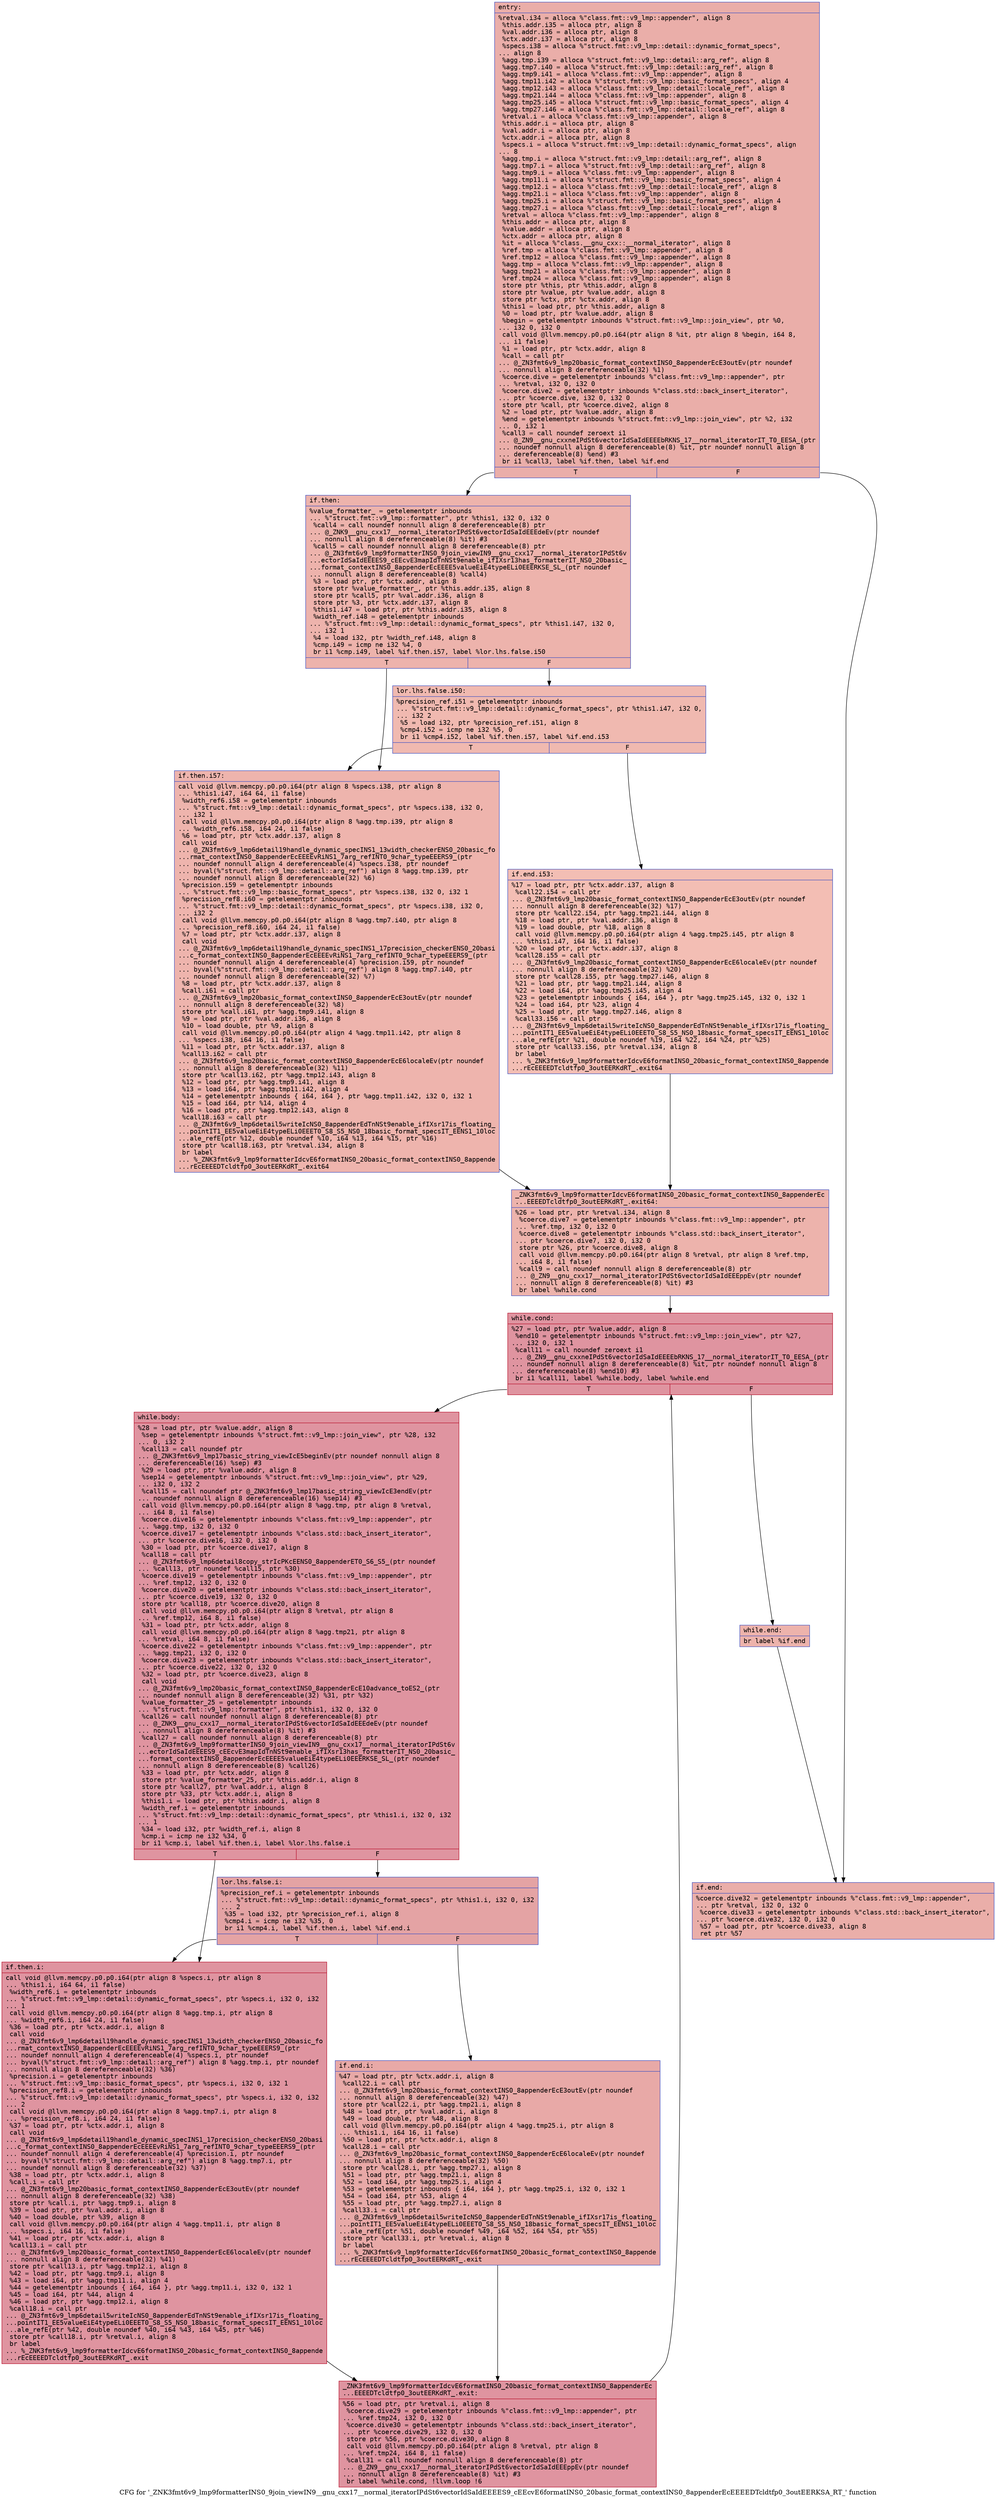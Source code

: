 digraph "CFG for '_ZNK3fmt6v9_lmp9formatterINS0_9join_viewIN9__gnu_cxx17__normal_iteratorIPdSt6vectorIdSaIdEEEES9_cEEcvE6formatINS0_20basic_format_contextINS0_8appenderEcEEEEDTcldtfp0_3outEERKSA_RT_' function" {
	label="CFG for '_ZNK3fmt6v9_lmp9formatterINS0_9join_viewIN9__gnu_cxx17__normal_iteratorIPdSt6vectorIdSaIdEEEES9_cEEcvE6formatINS0_20basic_format_contextINS0_8appenderEcEEEEDTcldtfp0_3outEERKSA_RT_' function";

	Node0x556bfea5e9f0 [shape=record,color="#3d50c3ff", style=filled, fillcolor="#d0473d70" fontname="Courier",label="{entry:\l|  %retval.i34 = alloca %\"class.fmt::v9_lmp::appender\", align 8\l  %this.addr.i35 = alloca ptr, align 8\l  %val.addr.i36 = alloca ptr, align 8\l  %ctx.addr.i37 = alloca ptr, align 8\l  %specs.i38 = alloca %\"struct.fmt::v9_lmp::detail::dynamic_format_specs\",\l... align 8\l  %agg.tmp.i39 = alloca %\"struct.fmt::v9_lmp::detail::arg_ref\", align 8\l  %agg.tmp7.i40 = alloca %\"struct.fmt::v9_lmp::detail::arg_ref\", align 8\l  %agg.tmp9.i41 = alloca %\"class.fmt::v9_lmp::appender\", align 8\l  %agg.tmp11.i42 = alloca %\"struct.fmt::v9_lmp::basic_format_specs\", align 4\l  %agg.tmp12.i43 = alloca %\"class.fmt::v9_lmp::detail::locale_ref\", align 8\l  %agg.tmp21.i44 = alloca %\"class.fmt::v9_lmp::appender\", align 8\l  %agg.tmp25.i45 = alloca %\"struct.fmt::v9_lmp::basic_format_specs\", align 4\l  %agg.tmp27.i46 = alloca %\"class.fmt::v9_lmp::detail::locale_ref\", align 8\l  %retval.i = alloca %\"class.fmt::v9_lmp::appender\", align 8\l  %this.addr.i = alloca ptr, align 8\l  %val.addr.i = alloca ptr, align 8\l  %ctx.addr.i = alloca ptr, align 8\l  %specs.i = alloca %\"struct.fmt::v9_lmp::detail::dynamic_format_specs\", align\l... 8\l  %agg.tmp.i = alloca %\"struct.fmt::v9_lmp::detail::arg_ref\", align 8\l  %agg.tmp7.i = alloca %\"struct.fmt::v9_lmp::detail::arg_ref\", align 8\l  %agg.tmp9.i = alloca %\"class.fmt::v9_lmp::appender\", align 8\l  %agg.tmp11.i = alloca %\"struct.fmt::v9_lmp::basic_format_specs\", align 4\l  %agg.tmp12.i = alloca %\"class.fmt::v9_lmp::detail::locale_ref\", align 8\l  %agg.tmp21.i = alloca %\"class.fmt::v9_lmp::appender\", align 8\l  %agg.tmp25.i = alloca %\"struct.fmt::v9_lmp::basic_format_specs\", align 4\l  %agg.tmp27.i = alloca %\"class.fmt::v9_lmp::detail::locale_ref\", align 8\l  %retval = alloca %\"class.fmt::v9_lmp::appender\", align 8\l  %this.addr = alloca ptr, align 8\l  %value.addr = alloca ptr, align 8\l  %ctx.addr = alloca ptr, align 8\l  %it = alloca %\"class.__gnu_cxx::__normal_iterator\", align 8\l  %ref.tmp = alloca %\"class.fmt::v9_lmp::appender\", align 8\l  %ref.tmp12 = alloca %\"class.fmt::v9_lmp::appender\", align 8\l  %agg.tmp = alloca %\"class.fmt::v9_lmp::appender\", align 8\l  %agg.tmp21 = alloca %\"class.fmt::v9_lmp::appender\", align 8\l  %ref.tmp24 = alloca %\"class.fmt::v9_lmp::appender\", align 8\l  store ptr %this, ptr %this.addr, align 8\l  store ptr %value, ptr %value.addr, align 8\l  store ptr %ctx, ptr %ctx.addr, align 8\l  %this1 = load ptr, ptr %this.addr, align 8\l  %0 = load ptr, ptr %value.addr, align 8\l  %begin = getelementptr inbounds %\"struct.fmt::v9_lmp::join_view\", ptr %0,\l... i32 0, i32 0\l  call void @llvm.memcpy.p0.p0.i64(ptr align 8 %it, ptr align 8 %begin, i64 8,\l... i1 false)\l  %1 = load ptr, ptr %ctx.addr, align 8\l  %call = call ptr\l... @_ZN3fmt6v9_lmp20basic_format_contextINS0_8appenderEcE3outEv(ptr noundef\l... nonnull align 8 dereferenceable(32) %1)\l  %coerce.dive = getelementptr inbounds %\"class.fmt::v9_lmp::appender\", ptr\l... %retval, i32 0, i32 0\l  %coerce.dive2 = getelementptr inbounds %\"class.std::back_insert_iterator\",\l... ptr %coerce.dive, i32 0, i32 0\l  store ptr %call, ptr %coerce.dive2, align 8\l  %2 = load ptr, ptr %value.addr, align 8\l  %end = getelementptr inbounds %\"struct.fmt::v9_lmp::join_view\", ptr %2, i32\l... 0, i32 1\l  %call3 = call noundef zeroext i1\l... @_ZN9__gnu_cxxneIPdSt6vectorIdSaIdEEEEbRKNS_17__normal_iteratorIT_T0_EESA_(ptr\l... noundef nonnull align 8 dereferenceable(8) %it, ptr noundef nonnull align 8\l... dereferenceable(8) %end) #3\l  br i1 %call3, label %if.then, label %if.end\l|{<s0>T|<s1>F}}"];
	Node0x556bfea5e9f0:s0 -> Node0x556bfea61110[tooltip="entry -> if.then\nProbability 50.00%" ];
	Node0x556bfea5e9f0:s1 -> Node0x556bfea61160[tooltip="entry -> if.end\nProbability 50.00%" ];
	Node0x556bfea61110 [shape=record,color="#3d50c3ff", style=filled, fillcolor="#d6524470" fontname="Courier",label="{if.then:\l|  %value_formatter_ = getelementptr inbounds\l... %\"struct.fmt::v9_lmp::formatter\", ptr %this1, i32 0, i32 0\l  %call4 = call noundef nonnull align 8 dereferenceable(8) ptr\l... @_ZNK9__gnu_cxx17__normal_iteratorIPdSt6vectorIdSaIdEEEdeEv(ptr noundef\l... nonnull align 8 dereferenceable(8) %it) #3\l  %call5 = call noundef nonnull align 8 dereferenceable(8) ptr\l... @_ZN3fmt6v9_lmp9formatterINS0_9join_viewIN9__gnu_cxx17__normal_iteratorIPdSt6v\l...ectorIdSaIdEEEES9_cEEcvE3mapIdTnNSt9enable_ifIXsr13has_formatterIT_NS0_20basic_\l...format_contextINS0_8appenderEcEEEE5valueEiE4typeELi0EEERKSE_SL_(ptr noundef\l... nonnull align 8 dereferenceable(8) %call4)\l  %3 = load ptr, ptr %ctx.addr, align 8\l  store ptr %value_formatter_, ptr %this.addr.i35, align 8\l  store ptr %call5, ptr %val.addr.i36, align 8\l  store ptr %3, ptr %ctx.addr.i37, align 8\l  %this1.i47 = load ptr, ptr %this.addr.i35, align 8\l  %width_ref.i48 = getelementptr inbounds\l... %\"struct.fmt::v9_lmp::detail::dynamic_format_specs\", ptr %this1.i47, i32 0,\l... i32 1\l  %4 = load i32, ptr %width_ref.i48, align 8\l  %cmp.i49 = icmp ne i32 %4, 0\l  br i1 %cmp.i49, label %if.then.i57, label %lor.lhs.false.i50\l|{<s0>T|<s1>F}}"];
	Node0x556bfea61110:s0 -> Node0x556bfea62030[tooltip="if.then -> if.then.i57\nProbability 62.50%" ];
	Node0x556bfea61110:s1 -> Node0x556bfea62140[tooltip="if.then -> lor.lhs.false.i50\nProbability 37.50%" ];
	Node0x556bfea62140 [shape=record,color="#3d50c3ff", style=filled, fillcolor="#de614d70" fontname="Courier",label="{lor.lhs.false.i50:\l|  %precision_ref.i51 = getelementptr inbounds\l... %\"struct.fmt::v9_lmp::detail::dynamic_format_specs\", ptr %this1.i47, i32 0,\l... i32 2\l  %5 = load i32, ptr %precision_ref.i51, align 8\l  %cmp4.i52 = icmp ne i32 %5, 0\l  br i1 %cmp4.i52, label %if.then.i57, label %if.end.i53\l|{<s0>T|<s1>F}}"];
	Node0x556bfea62140:s0 -> Node0x556bfea62030[tooltip="lor.lhs.false.i50 -> if.then.i57\nProbability 62.50%" ];
	Node0x556bfea62140:s1 -> Node0x556bfea62550[tooltip="lor.lhs.false.i50 -> if.end.i53\nProbability 37.50%" ];
	Node0x556bfea62030 [shape=record,color="#3d50c3ff", style=filled, fillcolor="#d8564670" fontname="Courier",label="{if.then.i57:\l|  call void @llvm.memcpy.p0.p0.i64(ptr align 8 %specs.i38, ptr align 8\l... %this1.i47, i64 64, i1 false)\l  %width_ref6.i58 = getelementptr inbounds\l... %\"struct.fmt::v9_lmp::detail::dynamic_format_specs\", ptr %specs.i38, i32 0,\l... i32 1\l  call void @llvm.memcpy.p0.p0.i64(ptr align 8 %agg.tmp.i39, ptr align 8\l... %width_ref6.i58, i64 24, i1 false)\l  %6 = load ptr, ptr %ctx.addr.i37, align 8\l  call void\l... @_ZN3fmt6v9_lmp6detail19handle_dynamic_specINS1_13width_checkerENS0_20basic_fo\l...rmat_contextINS0_8appenderEcEEEEvRiNS1_7arg_refINT0_9char_typeEEERS9_(ptr\l... noundef nonnull align 4 dereferenceable(4) %specs.i38, ptr noundef\l... byval(%\"struct.fmt::v9_lmp::detail::arg_ref\") align 8 %agg.tmp.i39, ptr\l... noundef nonnull align 8 dereferenceable(32) %6)\l  %precision.i59 = getelementptr inbounds\l... %\"struct.fmt::v9_lmp::basic_format_specs\", ptr %specs.i38, i32 0, i32 1\l  %precision_ref8.i60 = getelementptr inbounds\l... %\"struct.fmt::v9_lmp::detail::dynamic_format_specs\", ptr %specs.i38, i32 0,\l... i32 2\l  call void @llvm.memcpy.p0.p0.i64(ptr align 8 %agg.tmp7.i40, ptr align 8\l... %precision_ref8.i60, i64 24, i1 false)\l  %7 = load ptr, ptr %ctx.addr.i37, align 8\l  call void\l... @_ZN3fmt6v9_lmp6detail19handle_dynamic_specINS1_17precision_checkerENS0_20basi\l...c_format_contextINS0_8appenderEcEEEEvRiNS1_7arg_refINT0_9char_typeEEERS9_(ptr\l... noundef nonnull align 4 dereferenceable(4) %precision.i59, ptr noundef\l... byval(%\"struct.fmt::v9_lmp::detail::arg_ref\") align 8 %agg.tmp7.i40, ptr\l... noundef nonnull align 8 dereferenceable(32) %7)\l  %8 = load ptr, ptr %ctx.addr.i37, align 8\l  %call.i61 = call ptr\l... @_ZN3fmt6v9_lmp20basic_format_contextINS0_8appenderEcE3outEv(ptr noundef\l... nonnull align 8 dereferenceable(32) %8)\l  store ptr %call.i61, ptr %agg.tmp9.i41, align 8\l  %9 = load ptr, ptr %val.addr.i36, align 8\l  %10 = load double, ptr %9, align 8\l  call void @llvm.memcpy.p0.p0.i64(ptr align 4 %agg.tmp11.i42, ptr align 8\l... %specs.i38, i64 16, i1 false)\l  %11 = load ptr, ptr %ctx.addr.i37, align 8\l  %call13.i62 = call ptr\l... @_ZN3fmt6v9_lmp20basic_format_contextINS0_8appenderEcE6localeEv(ptr noundef\l... nonnull align 8 dereferenceable(32) %11)\l  store ptr %call13.i62, ptr %agg.tmp12.i43, align 8\l  %12 = load ptr, ptr %agg.tmp9.i41, align 8\l  %13 = load i64, ptr %agg.tmp11.i42, align 4\l  %14 = getelementptr inbounds \{ i64, i64 \}, ptr %agg.tmp11.i42, i32 0, i32 1\l  %15 = load i64, ptr %14, align 4\l  %16 = load ptr, ptr %agg.tmp12.i43, align 8\l  %call18.i63 = call ptr\l... @_ZN3fmt6v9_lmp6detail5writeIcNS0_8appenderEdTnNSt9enable_ifIXsr17is_floating_\l...pointIT1_EE5valueEiE4typeELi0EEET0_S8_S5_NS0_18basic_format_specsIT_EENS1_10loc\l...ale_refE(ptr %12, double noundef %10, i64 %13, i64 %15, ptr %16)\l  store ptr %call18.i63, ptr %retval.i34, align 8\l  br label\l... %_ZNK3fmt6v9_lmp9formatterIdcvE6formatINS0_20basic_format_contextINS0_8appende\l...rEcEEEEDTcldtfp0_3outEERKdRT_.exit64\l}"];
	Node0x556bfea62030 -> Node0x556bfea651f0[tooltip="if.then.i57 -> _ZNK3fmt6v9_lmp9formatterIdcvE6formatINS0_20basic_format_contextINS0_8appenderEcEEEEDTcldtfp0_3outEERKdRT_.exit64\nProbability 100.00%" ];
	Node0x556bfea62550 [shape=record,color="#3d50c3ff", style=filled, fillcolor="#e36c5570" fontname="Courier",label="{if.end.i53:\l|  %17 = load ptr, ptr %ctx.addr.i37, align 8\l  %call22.i54 = call ptr\l... @_ZN3fmt6v9_lmp20basic_format_contextINS0_8appenderEcE3outEv(ptr noundef\l... nonnull align 8 dereferenceable(32) %17)\l  store ptr %call22.i54, ptr %agg.tmp21.i44, align 8\l  %18 = load ptr, ptr %val.addr.i36, align 8\l  %19 = load double, ptr %18, align 8\l  call void @llvm.memcpy.p0.p0.i64(ptr align 4 %agg.tmp25.i45, ptr align 8\l... %this1.i47, i64 16, i1 false)\l  %20 = load ptr, ptr %ctx.addr.i37, align 8\l  %call28.i55 = call ptr\l... @_ZN3fmt6v9_lmp20basic_format_contextINS0_8appenderEcE6localeEv(ptr noundef\l... nonnull align 8 dereferenceable(32) %20)\l  store ptr %call28.i55, ptr %agg.tmp27.i46, align 8\l  %21 = load ptr, ptr %agg.tmp21.i44, align 8\l  %22 = load i64, ptr %agg.tmp25.i45, align 4\l  %23 = getelementptr inbounds \{ i64, i64 \}, ptr %agg.tmp25.i45, i32 0, i32 1\l  %24 = load i64, ptr %23, align 4\l  %25 = load ptr, ptr %agg.tmp27.i46, align 8\l  %call33.i56 = call ptr\l... @_ZN3fmt6v9_lmp6detail5writeIcNS0_8appenderEdTnNSt9enable_ifIXsr17is_floating_\l...pointIT1_EE5valueEiE4typeELi0EEET0_S8_S5_NS0_18basic_format_specsIT_EENS1_10loc\l...ale_refE(ptr %21, double noundef %19, i64 %22, i64 %24, ptr %25)\l  store ptr %call33.i56, ptr %retval.i34, align 8\l  br label\l... %_ZNK3fmt6v9_lmp9formatterIdcvE6formatINS0_20basic_format_contextINS0_8appende\l...rEcEEEEDTcldtfp0_3outEERKdRT_.exit64\l}"];
	Node0x556bfea62550 -> Node0x556bfea651f0[tooltip="if.end.i53 -> _ZNK3fmt6v9_lmp9formatterIdcvE6formatINS0_20basic_format_contextINS0_8appenderEcEEEEDTcldtfp0_3outEERKdRT_.exit64\nProbability 100.00%" ];
	Node0x556bfea651f0 [shape=record,color="#3d50c3ff", style=filled, fillcolor="#d6524470" fontname="Courier",label="{_ZNK3fmt6v9_lmp9formatterIdcvE6formatINS0_20basic_format_contextINS0_8appenderEc\l...EEEEDTcldtfp0_3outEERKdRT_.exit64:\l|  %26 = load ptr, ptr %retval.i34, align 8\l  %coerce.dive7 = getelementptr inbounds %\"class.fmt::v9_lmp::appender\", ptr\l... %ref.tmp, i32 0, i32 0\l  %coerce.dive8 = getelementptr inbounds %\"class.std::back_insert_iterator\",\l... ptr %coerce.dive7, i32 0, i32 0\l  store ptr %26, ptr %coerce.dive8, align 8\l  call void @llvm.memcpy.p0.p0.i64(ptr align 8 %retval, ptr align 8 %ref.tmp,\l... i64 8, i1 false)\l  %call9 = call noundef nonnull align 8 dereferenceable(8) ptr\l... @_ZN9__gnu_cxx17__normal_iteratorIPdSt6vectorIdSaIdEEEppEv(ptr noundef\l... nonnull align 8 dereferenceable(8) %it) #3\l  br label %while.cond\l}"];
	Node0x556bfea651f0 -> Node0x556bfea66590[tooltip="_ZNK3fmt6v9_lmp9formatterIdcvE6formatINS0_20basic_format_contextINS0_8appenderEcEEEEDTcldtfp0_3outEERKdRT_.exit64 -> while.cond\nProbability 100.00%" ];
	Node0x556bfea66590 [shape=record,color="#b70d28ff", style=filled, fillcolor="#b70d2870" fontname="Courier",label="{while.cond:\l|  %27 = load ptr, ptr %value.addr, align 8\l  %end10 = getelementptr inbounds %\"struct.fmt::v9_lmp::join_view\", ptr %27,\l... i32 0, i32 1\l  %call11 = call noundef zeroext i1\l... @_ZN9__gnu_cxxneIPdSt6vectorIdSaIdEEEEbRKNS_17__normal_iteratorIT_T0_EESA_(ptr\l... noundef nonnull align 8 dereferenceable(8) %it, ptr noundef nonnull align 8\l... dereferenceable(8) %end10) #3\l  br i1 %call11, label %while.body, label %while.end\l|{<s0>T|<s1>F}}"];
	Node0x556bfea66590:s0 -> Node0x556bfea66a40[tooltip="while.cond -> while.body\nProbability 96.88%" ];
	Node0x556bfea66590:s1 -> Node0x556bfea66a90[tooltip="while.cond -> while.end\nProbability 3.12%" ];
	Node0x556bfea66a40 [shape=record,color="#b70d28ff", style=filled, fillcolor="#b70d2870" fontname="Courier",label="{while.body:\l|  %28 = load ptr, ptr %value.addr, align 8\l  %sep = getelementptr inbounds %\"struct.fmt::v9_lmp::join_view\", ptr %28, i32\l... 0, i32 2\l  %call13 = call noundef ptr\l... @_ZNK3fmt6v9_lmp17basic_string_viewIcE5beginEv(ptr noundef nonnull align 8\l... dereferenceable(16) %sep) #3\l  %29 = load ptr, ptr %value.addr, align 8\l  %sep14 = getelementptr inbounds %\"struct.fmt::v9_lmp::join_view\", ptr %29,\l... i32 0, i32 2\l  %call15 = call noundef ptr @_ZNK3fmt6v9_lmp17basic_string_viewIcE3endEv(ptr\l... noundef nonnull align 8 dereferenceable(16) %sep14) #3\l  call void @llvm.memcpy.p0.p0.i64(ptr align 8 %agg.tmp, ptr align 8 %retval,\l... i64 8, i1 false)\l  %coerce.dive16 = getelementptr inbounds %\"class.fmt::v9_lmp::appender\", ptr\l... %agg.tmp, i32 0, i32 0\l  %coerce.dive17 = getelementptr inbounds %\"class.std::back_insert_iterator\",\l... ptr %coerce.dive16, i32 0, i32 0\l  %30 = load ptr, ptr %coerce.dive17, align 8\l  %call18 = call ptr\l... @_ZN3fmt6v9_lmp6detail8copy_strIcPKcEENS0_8appenderET0_S6_S5_(ptr noundef\l... %call13, ptr noundef %call15, ptr %30)\l  %coerce.dive19 = getelementptr inbounds %\"class.fmt::v9_lmp::appender\", ptr\l... %ref.tmp12, i32 0, i32 0\l  %coerce.dive20 = getelementptr inbounds %\"class.std::back_insert_iterator\",\l... ptr %coerce.dive19, i32 0, i32 0\l  store ptr %call18, ptr %coerce.dive20, align 8\l  call void @llvm.memcpy.p0.p0.i64(ptr align 8 %retval, ptr align 8\l... %ref.tmp12, i64 8, i1 false)\l  %31 = load ptr, ptr %ctx.addr, align 8\l  call void @llvm.memcpy.p0.p0.i64(ptr align 8 %agg.tmp21, ptr align 8\l... %retval, i64 8, i1 false)\l  %coerce.dive22 = getelementptr inbounds %\"class.fmt::v9_lmp::appender\", ptr\l... %agg.tmp21, i32 0, i32 0\l  %coerce.dive23 = getelementptr inbounds %\"class.std::back_insert_iterator\",\l... ptr %coerce.dive22, i32 0, i32 0\l  %32 = load ptr, ptr %coerce.dive23, align 8\l  call void\l... @_ZN3fmt6v9_lmp20basic_format_contextINS0_8appenderEcE10advance_toES2_(ptr\l... noundef nonnull align 8 dereferenceable(32) %31, ptr %32)\l  %value_formatter_25 = getelementptr inbounds\l... %\"struct.fmt::v9_lmp::formatter\", ptr %this1, i32 0, i32 0\l  %call26 = call noundef nonnull align 8 dereferenceable(8) ptr\l... @_ZNK9__gnu_cxx17__normal_iteratorIPdSt6vectorIdSaIdEEEdeEv(ptr noundef\l... nonnull align 8 dereferenceable(8) %it) #3\l  %call27 = call noundef nonnull align 8 dereferenceable(8) ptr\l... @_ZN3fmt6v9_lmp9formatterINS0_9join_viewIN9__gnu_cxx17__normal_iteratorIPdSt6v\l...ectorIdSaIdEEEES9_cEEcvE3mapIdTnNSt9enable_ifIXsr13has_formatterIT_NS0_20basic_\l...format_contextINS0_8appenderEcEEEE5valueEiE4typeELi0EEERKSE_SL_(ptr noundef\l... nonnull align 8 dereferenceable(8) %call26)\l  %33 = load ptr, ptr %ctx.addr, align 8\l  store ptr %value_formatter_25, ptr %this.addr.i, align 8\l  store ptr %call27, ptr %val.addr.i, align 8\l  store ptr %33, ptr %ctx.addr.i, align 8\l  %this1.i = load ptr, ptr %this.addr.i, align 8\l  %width_ref.i = getelementptr inbounds\l... %\"struct.fmt::v9_lmp::detail::dynamic_format_specs\", ptr %this1.i, i32 0, i32\l... 1\l  %34 = load i32, ptr %width_ref.i, align 8\l  %cmp.i = icmp ne i32 %34, 0\l  br i1 %cmp.i, label %if.then.i, label %lor.lhs.false.i\l|{<s0>T|<s1>F}}"];
	Node0x556bfea66a40:s0 -> Node0x556bfea688c0[tooltip="while.body -> if.then.i\nProbability 62.50%" ];
	Node0x556bfea66a40:s1 -> Node0x556bfea68970[tooltip="while.body -> lor.lhs.false.i\nProbability 37.50%" ];
	Node0x556bfea68970 [shape=record,color="#3d50c3ff", style=filled, fillcolor="#c32e3170" fontname="Courier",label="{lor.lhs.false.i:\l|  %precision_ref.i = getelementptr inbounds\l... %\"struct.fmt::v9_lmp::detail::dynamic_format_specs\", ptr %this1.i, i32 0, i32\l... 2\l  %35 = load i32, ptr %precision_ref.i, align 8\l  %cmp4.i = icmp ne i32 %35, 0\l  br i1 %cmp4.i, label %if.then.i, label %if.end.i\l|{<s0>T|<s1>F}}"];
	Node0x556bfea68970:s0 -> Node0x556bfea688c0[tooltip="lor.lhs.false.i -> if.then.i\nProbability 62.50%" ];
	Node0x556bfea68970:s1 -> Node0x556bfea61450[tooltip="lor.lhs.false.i -> if.end.i\nProbability 37.50%" ];
	Node0x556bfea688c0 [shape=record,color="#b70d28ff", style=filled, fillcolor="#b70d2870" fontname="Courier",label="{if.then.i:\l|  call void @llvm.memcpy.p0.p0.i64(ptr align 8 %specs.i, ptr align 8\l... %this1.i, i64 64, i1 false)\l  %width_ref6.i = getelementptr inbounds\l... %\"struct.fmt::v9_lmp::detail::dynamic_format_specs\", ptr %specs.i, i32 0, i32\l... 1\l  call void @llvm.memcpy.p0.p0.i64(ptr align 8 %agg.tmp.i, ptr align 8\l... %width_ref6.i, i64 24, i1 false)\l  %36 = load ptr, ptr %ctx.addr.i, align 8\l  call void\l... @_ZN3fmt6v9_lmp6detail19handle_dynamic_specINS1_13width_checkerENS0_20basic_fo\l...rmat_contextINS0_8appenderEcEEEEvRiNS1_7arg_refINT0_9char_typeEEERS9_(ptr\l... noundef nonnull align 4 dereferenceable(4) %specs.i, ptr noundef\l... byval(%\"struct.fmt::v9_lmp::detail::arg_ref\") align 8 %agg.tmp.i, ptr noundef\l... nonnull align 8 dereferenceable(32) %36)\l  %precision.i = getelementptr inbounds\l... %\"struct.fmt::v9_lmp::basic_format_specs\", ptr %specs.i, i32 0, i32 1\l  %precision_ref8.i = getelementptr inbounds\l... %\"struct.fmt::v9_lmp::detail::dynamic_format_specs\", ptr %specs.i, i32 0, i32\l... 2\l  call void @llvm.memcpy.p0.p0.i64(ptr align 8 %agg.tmp7.i, ptr align 8\l... %precision_ref8.i, i64 24, i1 false)\l  %37 = load ptr, ptr %ctx.addr.i, align 8\l  call void\l... @_ZN3fmt6v9_lmp6detail19handle_dynamic_specINS1_17precision_checkerENS0_20basi\l...c_format_contextINS0_8appenderEcEEEEvRiNS1_7arg_refINT0_9char_typeEEERS9_(ptr\l... noundef nonnull align 4 dereferenceable(4) %precision.i, ptr noundef\l... byval(%\"struct.fmt::v9_lmp::detail::arg_ref\") align 8 %agg.tmp7.i, ptr\l... noundef nonnull align 8 dereferenceable(32) %37)\l  %38 = load ptr, ptr %ctx.addr.i, align 8\l  %call.i = call ptr\l... @_ZN3fmt6v9_lmp20basic_format_contextINS0_8appenderEcE3outEv(ptr noundef\l... nonnull align 8 dereferenceable(32) %38)\l  store ptr %call.i, ptr %agg.tmp9.i, align 8\l  %39 = load ptr, ptr %val.addr.i, align 8\l  %40 = load double, ptr %39, align 8\l  call void @llvm.memcpy.p0.p0.i64(ptr align 4 %agg.tmp11.i, ptr align 8\l... %specs.i, i64 16, i1 false)\l  %41 = load ptr, ptr %ctx.addr.i, align 8\l  %call13.i = call ptr\l... @_ZN3fmt6v9_lmp20basic_format_contextINS0_8appenderEcE6localeEv(ptr noundef\l... nonnull align 8 dereferenceable(32) %41)\l  store ptr %call13.i, ptr %agg.tmp12.i, align 8\l  %42 = load ptr, ptr %agg.tmp9.i, align 8\l  %43 = load i64, ptr %agg.tmp11.i, align 4\l  %44 = getelementptr inbounds \{ i64, i64 \}, ptr %agg.tmp11.i, i32 0, i32 1\l  %45 = load i64, ptr %44, align 4\l  %46 = load ptr, ptr %agg.tmp12.i, align 8\l  %call18.i = call ptr\l... @_ZN3fmt6v9_lmp6detail5writeIcNS0_8appenderEdTnNSt9enable_ifIXsr17is_floating_\l...pointIT1_EE5valueEiE4typeELi0EEET0_S8_S5_NS0_18basic_format_specsIT_EENS1_10loc\l...ale_refE(ptr %42, double noundef %40, i64 %43, i64 %45, ptr %46)\l  store ptr %call18.i, ptr %retval.i, align 8\l  br label\l... %_ZNK3fmt6v9_lmp9formatterIdcvE6formatINS0_20basic_format_contextINS0_8appende\l...rEcEEEEDTcldtfp0_3outEERKdRT_.exit\l}"];
	Node0x556bfea688c0 -> Node0x556bfea6abd0[tooltip="if.then.i -> _ZNK3fmt6v9_lmp9formatterIdcvE6formatINS0_20basic_format_contextINS0_8appenderEcEEEEDTcldtfp0_3outEERKdRT_.exit\nProbability 100.00%" ];
	Node0x556bfea61450 [shape=record,color="#3d50c3ff", style=filled, fillcolor="#ca3b3770" fontname="Courier",label="{if.end.i:\l|  %47 = load ptr, ptr %ctx.addr.i, align 8\l  %call22.i = call ptr\l... @_ZN3fmt6v9_lmp20basic_format_contextINS0_8appenderEcE3outEv(ptr noundef\l... nonnull align 8 dereferenceable(32) %47)\l  store ptr %call22.i, ptr %agg.tmp21.i, align 8\l  %48 = load ptr, ptr %val.addr.i, align 8\l  %49 = load double, ptr %48, align 8\l  call void @llvm.memcpy.p0.p0.i64(ptr align 4 %agg.tmp25.i, ptr align 8\l... %this1.i, i64 16, i1 false)\l  %50 = load ptr, ptr %ctx.addr.i, align 8\l  %call28.i = call ptr\l... @_ZN3fmt6v9_lmp20basic_format_contextINS0_8appenderEcE6localeEv(ptr noundef\l... nonnull align 8 dereferenceable(32) %50)\l  store ptr %call28.i, ptr %agg.tmp27.i, align 8\l  %51 = load ptr, ptr %agg.tmp21.i, align 8\l  %52 = load i64, ptr %agg.tmp25.i, align 4\l  %53 = getelementptr inbounds \{ i64, i64 \}, ptr %agg.tmp25.i, i32 0, i32 1\l  %54 = load i64, ptr %53, align 4\l  %55 = load ptr, ptr %agg.tmp27.i, align 8\l  %call33.i = call ptr\l... @_ZN3fmt6v9_lmp6detail5writeIcNS0_8appenderEdTnNSt9enable_ifIXsr17is_floating_\l...pointIT1_EE5valueEiE4typeELi0EEET0_S8_S5_NS0_18basic_format_specsIT_EENS1_10loc\l...ale_refE(ptr %51, double noundef %49, i64 %52, i64 %54, ptr %55)\l  store ptr %call33.i, ptr %retval.i, align 8\l  br label\l... %_ZNK3fmt6v9_lmp9formatterIdcvE6formatINS0_20basic_format_contextINS0_8appende\l...rEcEEEEDTcldtfp0_3outEERKdRT_.exit\l}"];
	Node0x556bfea61450 -> Node0x556bfea6abd0[tooltip="if.end.i -> _ZNK3fmt6v9_lmp9formatterIdcvE6formatINS0_20basic_format_contextINS0_8appenderEcEEEEDTcldtfp0_3outEERKdRT_.exit\nProbability 100.00%" ];
	Node0x556bfea6abd0 [shape=record,color="#b70d28ff", style=filled, fillcolor="#b70d2870" fontname="Courier",label="{_ZNK3fmt6v9_lmp9formatterIdcvE6formatINS0_20basic_format_contextINS0_8appenderEc\l...EEEEDTcldtfp0_3outEERKdRT_.exit:\l|  %56 = load ptr, ptr %retval.i, align 8\l  %coerce.dive29 = getelementptr inbounds %\"class.fmt::v9_lmp::appender\", ptr\l... %ref.tmp24, i32 0, i32 0\l  %coerce.dive30 = getelementptr inbounds %\"class.std::back_insert_iterator\",\l... ptr %coerce.dive29, i32 0, i32 0\l  store ptr %56, ptr %coerce.dive30, align 8\l  call void @llvm.memcpy.p0.p0.i64(ptr align 8 %retval, ptr align 8\l... %ref.tmp24, i64 8, i1 false)\l  %call31 = call noundef nonnull align 8 dereferenceable(8) ptr\l... @_ZN9__gnu_cxx17__normal_iteratorIPdSt6vectorIdSaIdEEEppEv(ptr noundef\l... nonnull align 8 dereferenceable(8) %it) #3\l  br label %while.cond, !llvm.loop !6\l}"];
	Node0x556bfea6abd0 -> Node0x556bfea66590[tooltip="_ZNK3fmt6v9_lmp9formatterIdcvE6formatINS0_20basic_format_contextINS0_8appenderEcEEEEDTcldtfp0_3outEERKdRT_.exit -> while.cond\nProbability 100.00%" ];
	Node0x556bfea66a90 [shape=record,color="#3d50c3ff", style=filled, fillcolor="#d6524470" fontname="Courier",label="{while.end:\l|  br label %if.end\l}"];
	Node0x556bfea66a90 -> Node0x556bfea61160[tooltip="while.end -> if.end\nProbability 100.00%" ];
	Node0x556bfea61160 [shape=record,color="#3d50c3ff", style=filled, fillcolor="#d0473d70" fontname="Courier",label="{if.end:\l|  %coerce.dive32 = getelementptr inbounds %\"class.fmt::v9_lmp::appender\",\l... ptr %retval, i32 0, i32 0\l  %coerce.dive33 = getelementptr inbounds %\"class.std::back_insert_iterator\",\l... ptr %coerce.dive32, i32 0, i32 0\l  %57 = load ptr, ptr %coerce.dive33, align 8\l  ret ptr %57\l}"];
}
